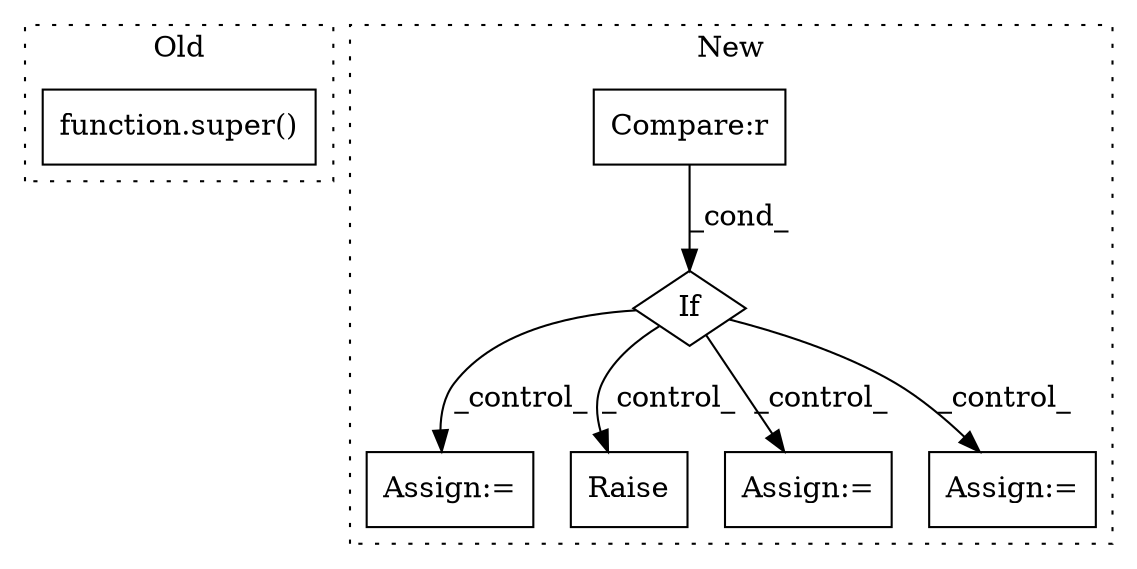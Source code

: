 digraph G {
subgraph cluster0 {
1 [label="function.super()" a="75" s="2072,2090" l="6,1" shape="box"];
label = "Old";
style="dotted";
}
subgraph cluster1 {
2 [label="If" a="96" s="3245,3293" l="3,15" shape="diamond"];
3 [label="Assign:=" a="68" s="3518" l="3" shape="box"];
4 [label="Compare:r" a="40" s="3248" l="45" shape="box"];
5 [label="Raise" a="91" s="3308" l="6" shape="box"];
6 [label="Assign:=" a="68" s="3681" l="3" shape="box"];
7 [label="Assign:=" a="68" s="3645" l="3" shape="box"];
label = "New";
style="dotted";
}
2 -> 3 [label="_control_"];
2 -> 7 [label="_control_"];
2 -> 5 [label="_control_"];
2 -> 6 [label="_control_"];
4 -> 2 [label="_cond_"];
}